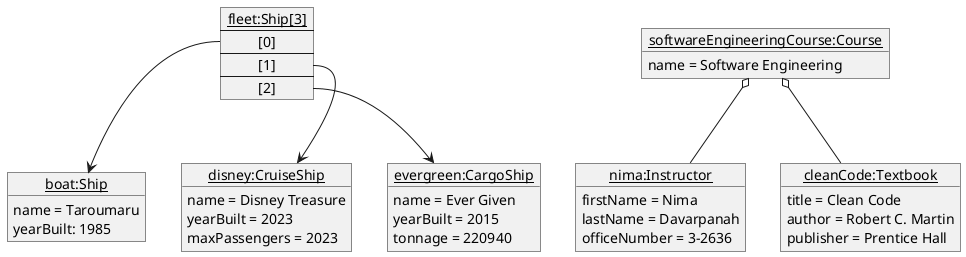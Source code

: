 @startuml
'https://plantuml.com/object-diagram

object "<u>boat:Ship</u>" as taroumaru{
name = Taroumaru
yearBuilt: 1985
}

object "<u>disney:CruiseShip</u>" as disney{
name = Disney Treasure
yearBuilt = 2023
maxPassengers = 2023
}

object "<u>evergreen:CargoShip</u>" as evergreen{
name = Ever Given
yearBuilt = 2015
tonnage = 220940
}

map "<u>fleet:Ship[3]</u>" as fleet{
[0] *--> taroumaru
[1] *--> disney
[2] *--> evergreen
}

object "<u>softwareEngineeringCourse:Course</u>" as softwareEngineeringCourse{
name = Software Engineering
}

object "<u>nima:Instructor</u>" as nima{
firstName = Nima
lastName = Davarpanah
officeNumber = 3-2636
}

object "<u>cleanCode:Textbook</u>" as cleanCode{
title = Clean Code
author = Robert C. Martin
publisher = Prentice Hall
}

softwareEngineeringCourse o-- nima
softwareEngineeringCourse o-- cleanCode
@enduml
